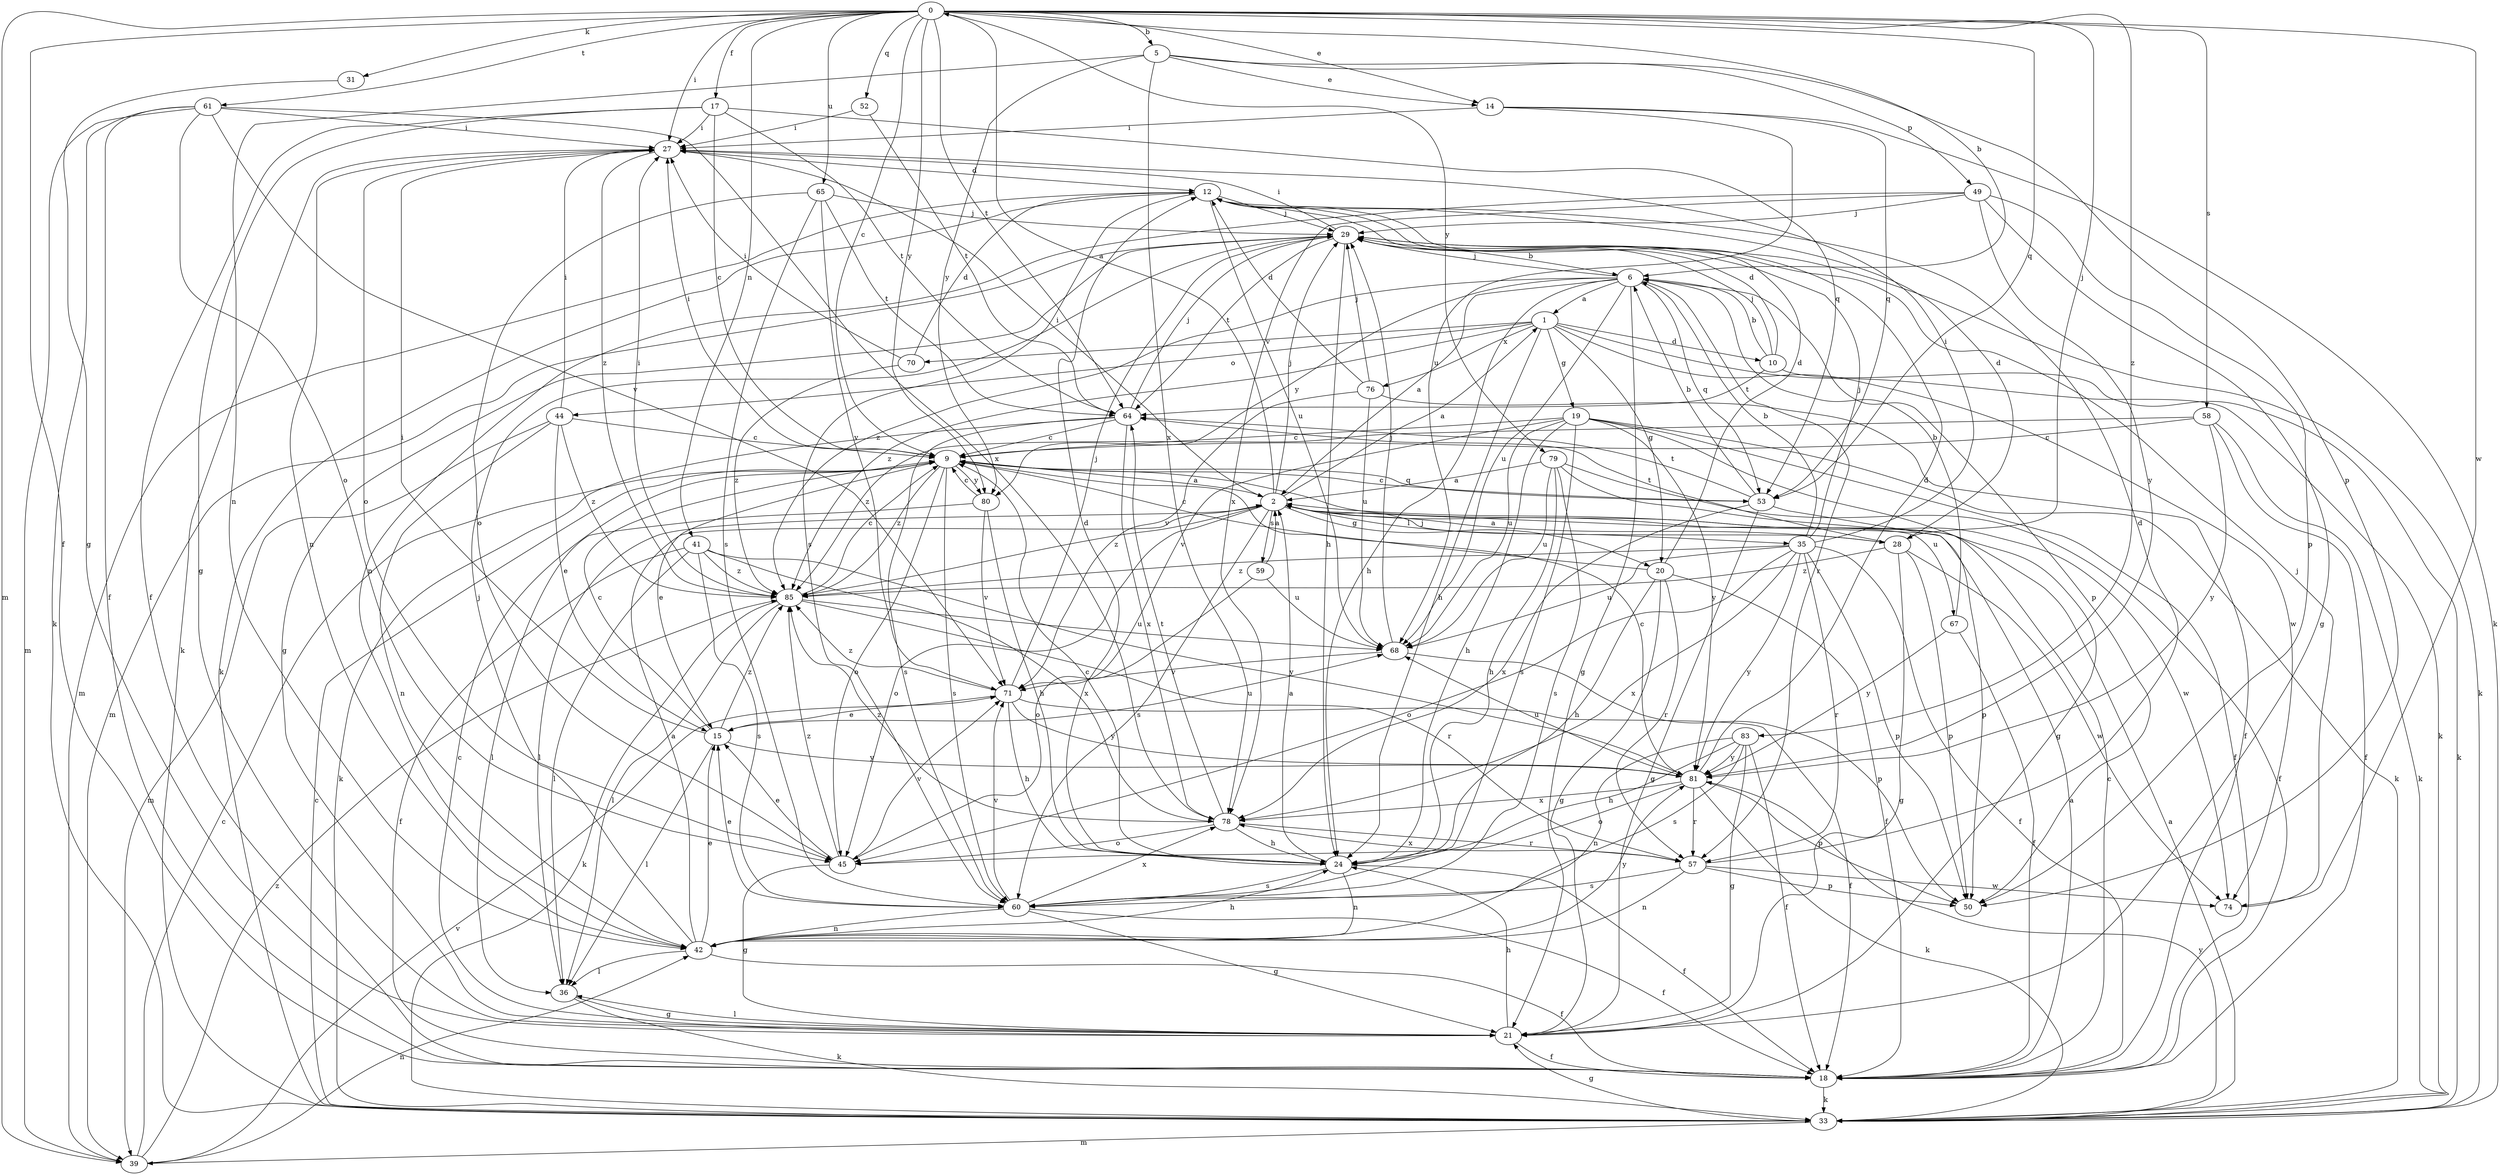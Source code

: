 strict digraph  {
0;
1;
2;
5;
6;
9;
10;
12;
14;
15;
17;
18;
19;
20;
21;
24;
27;
28;
29;
31;
33;
35;
36;
39;
41;
42;
44;
45;
49;
50;
52;
53;
57;
58;
59;
60;
61;
64;
65;
67;
68;
70;
71;
74;
76;
78;
79;
80;
81;
83;
85;
0 -> 5  [label=b];
0 -> 6  [label=b];
0 -> 9  [label=c];
0 -> 14  [label=e];
0 -> 17  [label=f];
0 -> 18  [label=f];
0 -> 27  [label=i];
0 -> 28  [label=j];
0 -> 31  [label=k];
0 -> 39  [label=m];
0 -> 41  [label=n];
0 -> 52  [label=q];
0 -> 53  [label=q];
0 -> 58  [label=s];
0 -> 61  [label=t];
0 -> 64  [label=t];
0 -> 65  [label=u];
0 -> 74  [label=w];
0 -> 79  [label=y];
0 -> 80  [label=y];
0 -> 83  [label=z];
1 -> 10  [label=d];
1 -> 19  [label=g];
1 -> 20  [label=g];
1 -> 24  [label=h];
1 -> 33  [label=k];
1 -> 44  [label=o];
1 -> 70  [label=v];
1 -> 74  [label=w];
1 -> 76  [label=x];
1 -> 85  [label=z];
2 -> 0  [label=a];
2 -> 1  [label=a];
2 -> 20  [label=g];
2 -> 27  [label=i];
2 -> 28  [label=j];
2 -> 29  [label=j];
2 -> 35  [label=l];
2 -> 36  [label=l];
2 -> 45  [label=o];
2 -> 59  [label=s];
2 -> 60  [label=s];
2 -> 67  [label=u];
2 -> 85  [label=z];
5 -> 14  [label=e];
5 -> 42  [label=n];
5 -> 49  [label=p];
5 -> 50  [label=p];
5 -> 78  [label=x];
5 -> 80  [label=y];
6 -> 1  [label=a];
6 -> 2  [label=a];
6 -> 21  [label=g];
6 -> 24  [label=h];
6 -> 29  [label=j];
6 -> 50  [label=p];
6 -> 53  [label=q];
6 -> 57  [label=r];
6 -> 68  [label=u];
6 -> 80  [label=y];
6 -> 85  [label=z];
9 -> 2  [label=a];
9 -> 15  [label=e];
9 -> 27  [label=i];
9 -> 45  [label=o];
9 -> 53  [label=q];
9 -> 60  [label=s];
9 -> 80  [label=y];
9 -> 85  [label=z];
10 -> 6  [label=b];
10 -> 12  [label=d];
10 -> 29  [label=j];
10 -> 33  [label=k];
10 -> 64  [label=t];
12 -> 29  [label=j];
12 -> 33  [label=k];
12 -> 39  [label=m];
12 -> 60  [label=s];
12 -> 68  [label=u];
14 -> 27  [label=i];
14 -> 33  [label=k];
14 -> 53  [label=q];
14 -> 68  [label=u];
15 -> 9  [label=c];
15 -> 27  [label=i];
15 -> 36  [label=l];
15 -> 68  [label=u];
15 -> 81  [label=y];
15 -> 85  [label=z];
17 -> 9  [label=c];
17 -> 18  [label=f];
17 -> 21  [label=g];
17 -> 27  [label=i];
17 -> 53  [label=q];
17 -> 64  [label=t];
18 -> 2  [label=a];
18 -> 9  [label=c];
18 -> 33  [label=k];
19 -> 9  [label=c];
19 -> 18  [label=f];
19 -> 21  [label=g];
19 -> 24  [label=h];
19 -> 33  [label=k];
19 -> 60  [label=s];
19 -> 68  [label=u];
19 -> 71  [label=v];
19 -> 81  [label=y];
20 -> 9  [label=c];
20 -> 12  [label=d];
20 -> 18  [label=f];
20 -> 21  [label=g];
20 -> 24  [label=h];
20 -> 57  [label=r];
21 -> 9  [label=c];
21 -> 18  [label=f];
21 -> 24  [label=h];
21 -> 36  [label=l];
24 -> 2  [label=a];
24 -> 9  [label=c];
24 -> 12  [label=d];
24 -> 18  [label=f];
24 -> 42  [label=n];
24 -> 60  [label=s];
27 -> 12  [label=d];
27 -> 33  [label=k];
27 -> 42  [label=n];
27 -> 45  [label=o];
27 -> 85  [label=z];
28 -> 2  [label=a];
28 -> 12  [label=d];
28 -> 21  [label=g];
28 -> 50  [label=p];
28 -> 64  [label=t];
28 -> 74  [label=w];
28 -> 85  [label=z];
29 -> 6  [label=b];
29 -> 21  [label=g];
29 -> 24  [label=h];
29 -> 27  [label=i];
29 -> 33  [label=k];
29 -> 39  [label=m];
29 -> 64  [label=t];
31 -> 21  [label=g];
33 -> 2  [label=a];
33 -> 9  [label=c];
33 -> 21  [label=g];
33 -> 39  [label=m];
33 -> 81  [label=y];
35 -> 6  [label=b];
35 -> 18  [label=f];
35 -> 27  [label=i];
35 -> 29  [label=j];
35 -> 45  [label=o];
35 -> 50  [label=p];
35 -> 57  [label=r];
35 -> 68  [label=u];
35 -> 78  [label=x];
35 -> 81  [label=y];
35 -> 85  [label=z];
36 -> 21  [label=g];
36 -> 33  [label=k];
39 -> 9  [label=c];
39 -> 42  [label=n];
39 -> 71  [label=v];
39 -> 85  [label=z];
41 -> 18  [label=f];
41 -> 36  [label=l];
41 -> 60  [label=s];
41 -> 78  [label=x];
41 -> 81  [label=y];
41 -> 85  [label=z];
42 -> 2  [label=a];
42 -> 15  [label=e];
42 -> 18  [label=f];
42 -> 24  [label=h];
42 -> 29  [label=j];
42 -> 36  [label=l];
42 -> 81  [label=y];
44 -> 9  [label=c];
44 -> 15  [label=e];
44 -> 27  [label=i];
44 -> 39  [label=m];
44 -> 42  [label=n];
44 -> 85  [label=z];
45 -> 15  [label=e];
45 -> 21  [label=g];
45 -> 71  [label=v];
45 -> 85  [label=z];
49 -> 21  [label=g];
49 -> 29  [label=j];
49 -> 42  [label=n];
49 -> 50  [label=p];
49 -> 78  [label=x];
49 -> 81  [label=y];
52 -> 27  [label=i];
52 -> 64  [label=t];
53 -> 6  [label=b];
53 -> 9  [label=c];
53 -> 21  [label=g];
53 -> 50  [label=p];
53 -> 64  [label=t];
53 -> 78  [label=x];
57 -> 12  [label=d];
57 -> 42  [label=n];
57 -> 50  [label=p];
57 -> 60  [label=s];
57 -> 74  [label=w];
57 -> 78  [label=x];
58 -> 9  [label=c];
58 -> 18  [label=f];
58 -> 33  [label=k];
58 -> 81  [label=y];
58 -> 85  [label=z];
59 -> 2  [label=a];
59 -> 45  [label=o];
59 -> 68  [label=u];
60 -> 15  [label=e];
60 -> 18  [label=f];
60 -> 21  [label=g];
60 -> 42  [label=n];
60 -> 71  [label=v];
60 -> 78  [label=x];
61 -> 18  [label=f];
61 -> 27  [label=i];
61 -> 33  [label=k];
61 -> 39  [label=m];
61 -> 45  [label=o];
61 -> 71  [label=v];
61 -> 78  [label=x];
64 -> 9  [label=c];
64 -> 29  [label=j];
64 -> 33  [label=k];
64 -> 60  [label=s];
64 -> 78  [label=x];
65 -> 29  [label=j];
65 -> 45  [label=o];
65 -> 60  [label=s];
65 -> 64  [label=t];
65 -> 71  [label=v];
67 -> 6  [label=b];
67 -> 18  [label=f];
67 -> 81  [label=y];
68 -> 29  [label=j];
68 -> 50  [label=p];
68 -> 71  [label=v];
70 -> 12  [label=d];
70 -> 27  [label=i];
70 -> 85  [label=z];
71 -> 15  [label=e];
71 -> 18  [label=f];
71 -> 24  [label=h];
71 -> 29  [label=j];
71 -> 81  [label=y];
71 -> 85  [label=z];
74 -> 29  [label=j];
76 -> 12  [label=d];
76 -> 18  [label=f];
76 -> 29  [label=j];
76 -> 68  [label=u];
76 -> 71  [label=v];
78 -> 24  [label=h];
78 -> 45  [label=o];
78 -> 57  [label=r];
78 -> 64  [label=t];
78 -> 85  [label=z];
79 -> 2  [label=a];
79 -> 18  [label=f];
79 -> 24  [label=h];
79 -> 60  [label=s];
79 -> 68  [label=u];
79 -> 74  [label=w];
80 -> 9  [label=c];
80 -> 24  [label=h];
80 -> 36  [label=l];
80 -> 71  [label=v];
81 -> 9  [label=c];
81 -> 12  [label=d];
81 -> 33  [label=k];
81 -> 45  [label=o];
81 -> 50  [label=p];
81 -> 57  [label=r];
81 -> 68  [label=u];
81 -> 78  [label=x];
83 -> 18  [label=f];
83 -> 21  [label=g];
83 -> 24  [label=h];
83 -> 42  [label=n];
83 -> 60  [label=s];
83 -> 81  [label=y];
85 -> 9  [label=c];
85 -> 27  [label=i];
85 -> 33  [label=k];
85 -> 36  [label=l];
85 -> 57  [label=r];
85 -> 68  [label=u];
}
